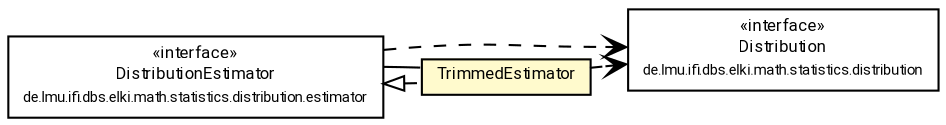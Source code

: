 #!/usr/local/bin/dot
#
# Class diagram 
# Generated by UMLGraph version R5_7_2-60-g0e99a6 (http://www.spinellis.gr/umlgraph/)
#

digraph G {
	graph [fontnames="svg"]
	edge [fontname="Roboto",fontsize=7,labelfontname="Roboto",labelfontsize=7,color="black"];
	node [fontname="Roboto",fontcolor="black",fontsize=8,shape=plaintext,margin=0,width=0,height=0];
	nodesep=0.15;
	ranksep=0.25;
	rankdir=LR;
	// de.lmu.ifi.dbs.elki.math.statistics.distribution.Distribution
	c10366569 [label=<<table title="de.lmu.ifi.dbs.elki.math.statistics.distribution.Distribution" border="0" cellborder="1" cellspacing="0" cellpadding="2" href="../../Distribution.html" target="_parent">
		<tr><td><table border="0" cellspacing="0" cellpadding="1">
		<tr><td align="center" balign="center"> &#171;interface&#187; </td></tr>
		<tr><td align="center" balign="center"> <font face="Roboto">Distribution</font> </td></tr>
		<tr><td align="center" balign="center"> <font face="Roboto" point-size="7.0">de.lmu.ifi.dbs.elki.math.statistics.distribution</font> </td></tr>
		</table></td></tr>
		</table>>, URL="../../Distribution.html"];
	// de.lmu.ifi.dbs.elki.math.statistics.distribution.estimator.DistributionEstimator<D extends de.lmu.ifi.dbs.elki.math.statistics.distribution.Distribution>
	c10366614 [label=<<table title="de.lmu.ifi.dbs.elki.math.statistics.distribution.estimator.DistributionEstimator" border="0" cellborder="1" cellspacing="0" cellpadding="2" href="../DistributionEstimator.html" target="_parent">
		<tr><td><table border="0" cellspacing="0" cellpadding="1">
		<tr><td align="center" balign="center"> &#171;interface&#187; </td></tr>
		<tr><td align="center" balign="center"> <font face="Roboto">DistributionEstimator</font> </td></tr>
		<tr><td align="center" balign="center"> <font face="Roboto" point-size="7.0">de.lmu.ifi.dbs.elki.math.statistics.distribution.estimator</font> </td></tr>
		</table></td></tr>
		</table>>, URL="../DistributionEstimator.html"];
	// de.lmu.ifi.dbs.elki.math.statistics.distribution.estimator.meta.TrimmedEstimator<D extends de.lmu.ifi.dbs.elki.math.statistics.distribution.Distribution>
	c10366654 [label=<<table title="de.lmu.ifi.dbs.elki.math.statistics.distribution.estimator.meta.TrimmedEstimator" border="0" cellborder="1" cellspacing="0" cellpadding="2" bgcolor="lemonChiffon" href="TrimmedEstimator.html" target="_parent">
		<tr><td><table border="0" cellspacing="0" cellpadding="1">
		<tr><td align="center" balign="center"> <font face="Roboto">TrimmedEstimator</font> </td></tr>
		</table></td></tr>
		</table>>, URL="TrimmedEstimator.html"];
	// de.lmu.ifi.dbs.elki.math.statistics.distribution.estimator.meta.TrimmedEstimator<D extends de.lmu.ifi.dbs.elki.math.statistics.distribution.Distribution> implements de.lmu.ifi.dbs.elki.math.statistics.distribution.estimator.DistributionEstimator<D extends de.lmu.ifi.dbs.elki.math.statistics.distribution.Distribution>
	c10366614 -> c10366654 [arrowtail=empty,style=dashed,dir=back,weight=9];
	// de.lmu.ifi.dbs.elki.math.statistics.distribution.estimator.meta.TrimmedEstimator<D extends de.lmu.ifi.dbs.elki.math.statistics.distribution.Distribution> assoc de.lmu.ifi.dbs.elki.math.statistics.distribution.estimator.DistributionEstimator<D extends de.lmu.ifi.dbs.elki.math.statistics.distribution.Distribution>
	c10366654 -> c10366614 [arrowhead=none,weight=2];
	// de.lmu.ifi.dbs.elki.math.statistics.distribution.estimator.DistributionEstimator<D extends de.lmu.ifi.dbs.elki.math.statistics.distribution.Distribution> depend de.lmu.ifi.dbs.elki.math.statistics.distribution.Distribution
	c10366614 -> c10366569 [arrowhead=open,style=dashed,weight=0];
	// de.lmu.ifi.dbs.elki.math.statistics.distribution.estimator.meta.TrimmedEstimator<D extends de.lmu.ifi.dbs.elki.math.statistics.distribution.Distribution> depend de.lmu.ifi.dbs.elki.math.statistics.distribution.Distribution
	c10366654 -> c10366569 [arrowhead=open,style=dashed,weight=0];
}


